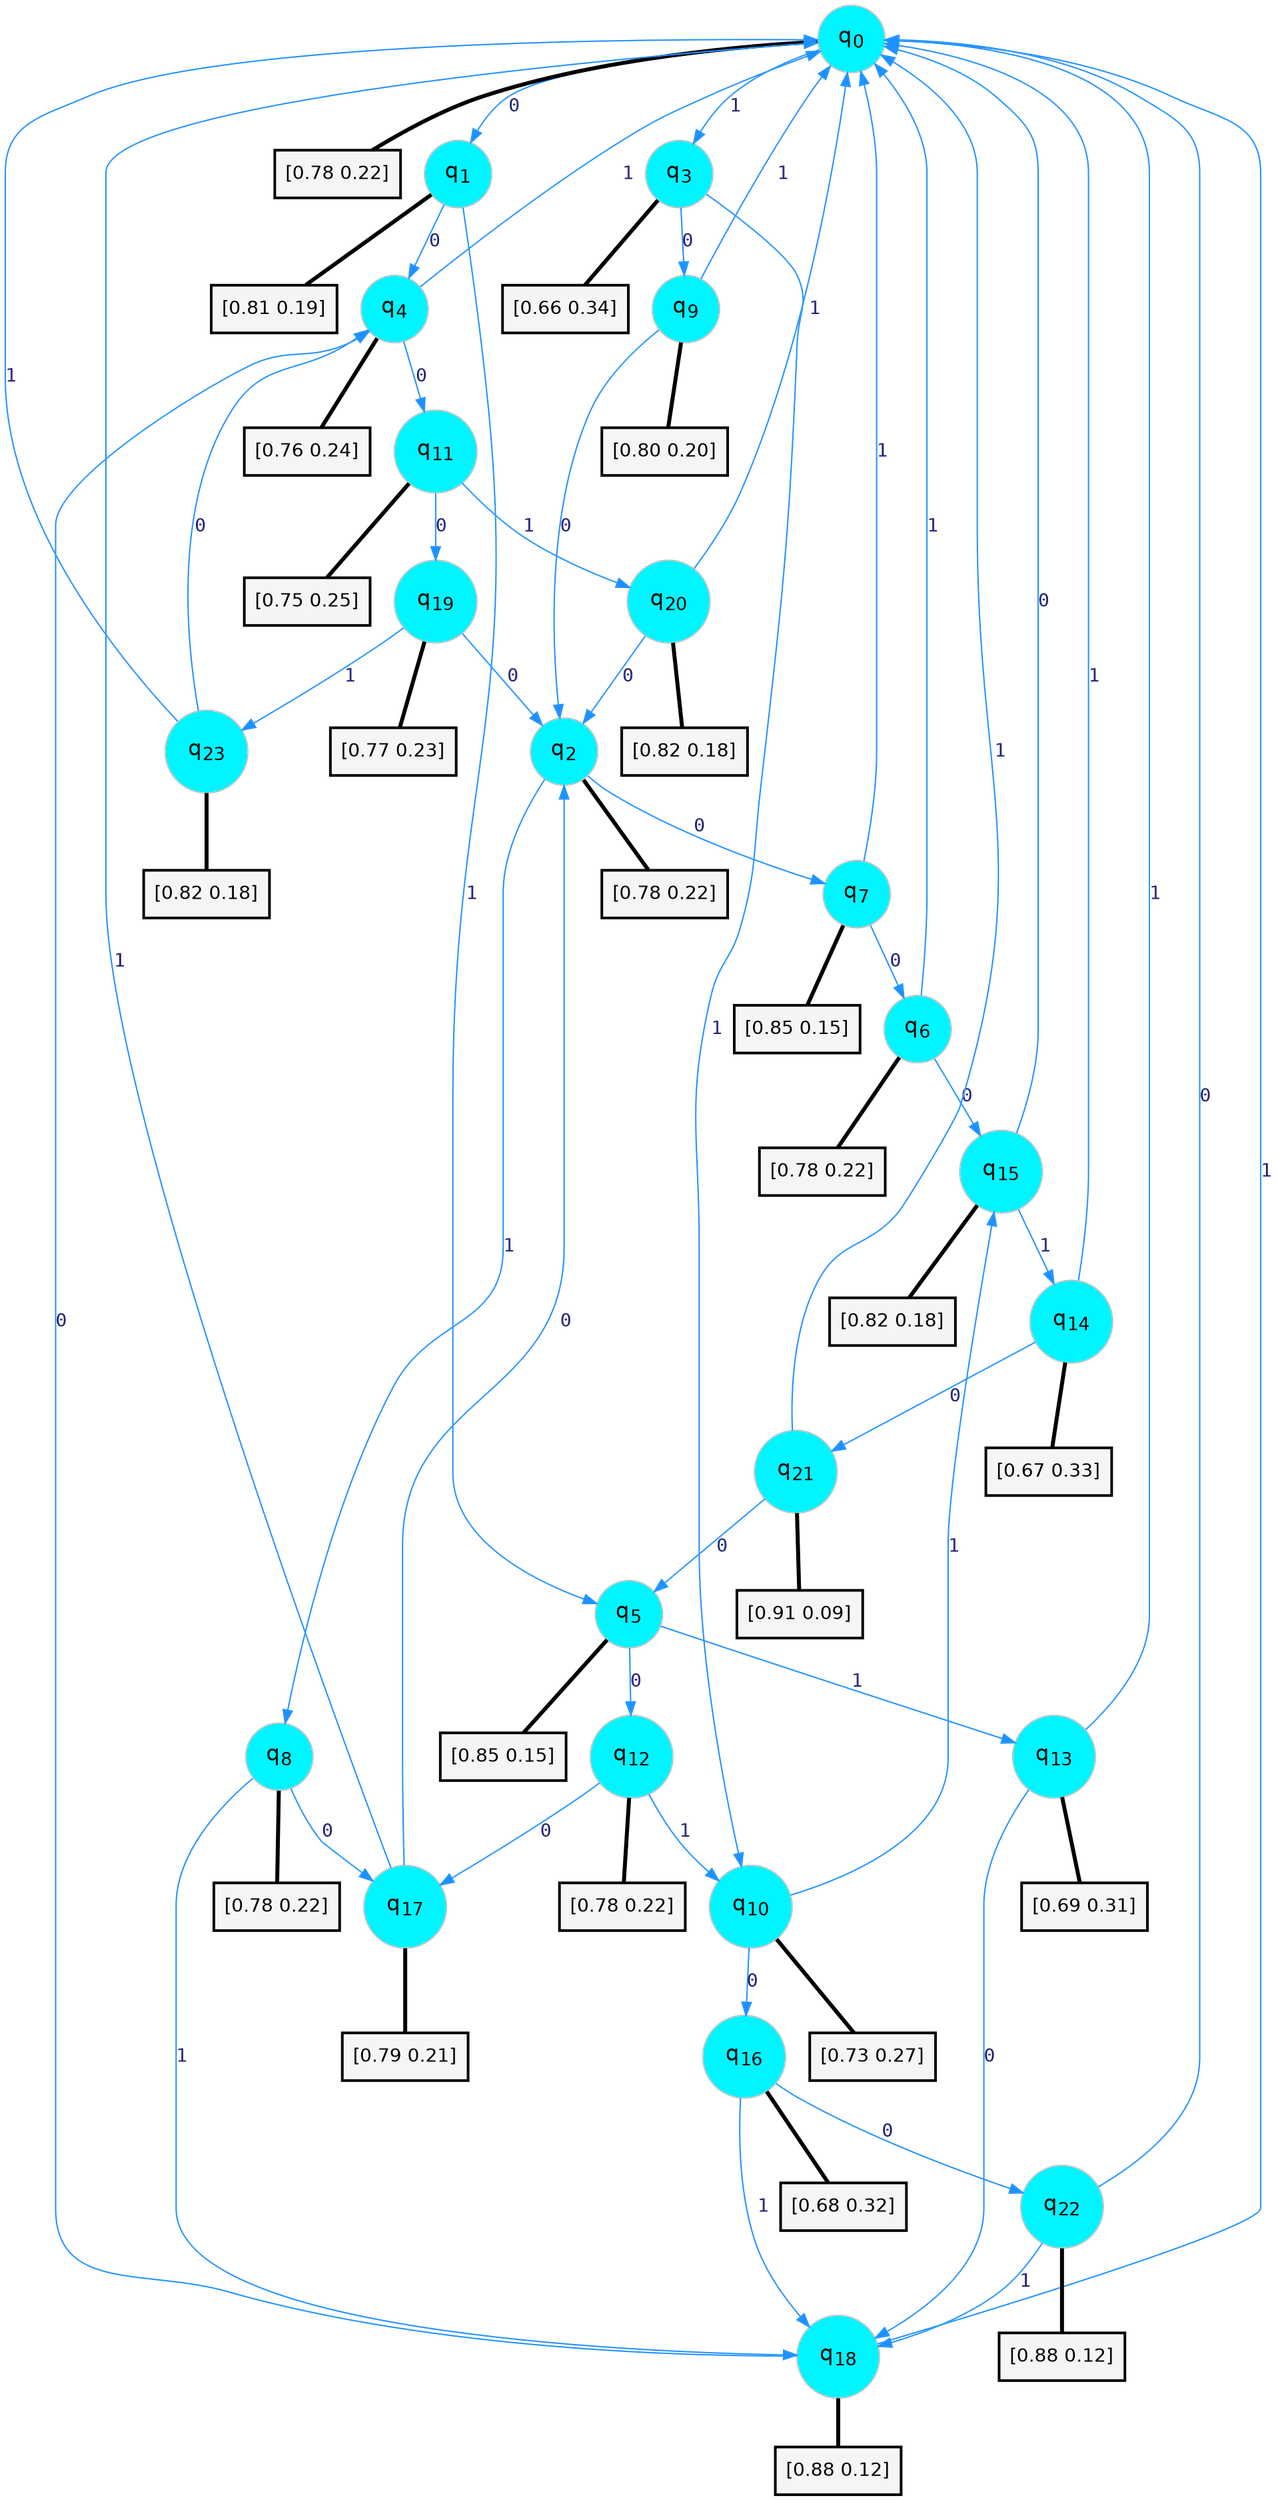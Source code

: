 digraph G {
graph [
bgcolor=transparent, dpi=300, rankdir=TD, size="40,25"];
node [
color=gray, fillcolor=turquoise1, fontcolor=black, fontname=Helvetica, fontsize=16, fontweight=bold, shape=circle, style=filled];
edge [
arrowsize=1, color=dodgerblue1, fontcolor=midnightblue, fontname=courier, fontweight=bold, penwidth=1, style=solid, weight=20];
0[label=<q<SUB>0</SUB>>];
1[label=<q<SUB>1</SUB>>];
2[label=<q<SUB>2</SUB>>];
3[label=<q<SUB>3</SUB>>];
4[label=<q<SUB>4</SUB>>];
5[label=<q<SUB>5</SUB>>];
6[label=<q<SUB>6</SUB>>];
7[label=<q<SUB>7</SUB>>];
8[label=<q<SUB>8</SUB>>];
9[label=<q<SUB>9</SUB>>];
10[label=<q<SUB>10</SUB>>];
11[label=<q<SUB>11</SUB>>];
12[label=<q<SUB>12</SUB>>];
13[label=<q<SUB>13</SUB>>];
14[label=<q<SUB>14</SUB>>];
15[label=<q<SUB>15</SUB>>];
16[label=<q<SUB>16</SUB>>];
17[label=<q<SUB>17</SUB>>];
18[label=<q<SUB>18</SUB>>];
19[label=<q<SUB>19</SUB>>];
20[label=<q<SUB>20</SUB>>];
21[label=<q<SUB>21</SUB>>];
22[label=<q<SUB>22</SUB>>];
23[label=<q<SUB>23</SUB>>];
24[label="[0.78 0.22]", shape=box,fontcolor=black, fontname=Helvetica, fontsize=14, penwidth=2, fillcolor=whitesmoke,color=black];
25[label="[0.81 0.19]", shape=box,fontcolor=black, fontname=Helvetica, fontsize=14, penwidth=2, fillcolor=whitesmoke,color=black];
26[label="[0.78 0.22]", shape=box,fontcolor=black, fontname=Helvetica, fontsize=14, penwidth=2, fillcolor=whitesmoke,color=black];
27[label="[0.66 0.34]", shape=box,fontcolor=black, fontname=Helvetica, fontsize=14, penwidth=2, fillcolor=whitesmoke,color=black];
28[label="[0.76 0.24]", shape=box,fontcolor=black, fontname=Helvetica, fontsize=14, penwidth=2, fillcolor=whitesmoke,color=black];
29[label="[0.85 0.15]", shape=box,fontcolor=black, fontname=Helvetica, fontsize=14, penwidth=2, fillcolor=whitesmoke,color=black];
30[label="[0.78 0.22]", shape=box,fontcolor=black, fontname=Helvetica, fontsize=14, penwidth=2, fillcolor=whitesmoke,color=black];
31[label="[0.85 0.15]", shape=box,fontcolor=black, fontname=Helvetica, fontsize=14, penwidth=2, fillcolor=whitesmoke,color=black];
32[label="[0.78 0.22]", shape=box,fontcolor=black, fontname=Helvetica, fontsize=14, penwidth=2, fillcolor=whitesmoke,color=black];
33[label="[0.80 0.20]", shape=box,fontcolor=black, fontname=Helvetica, fontsize=14, penwidth=2, fillcolor=whitesmoke,color=black];
34[label="[0.73 0.27]", shape=box,fontcolor=black, fontname=Helvetica, fontsize=14, penwidth=2, fillcolor=whitesmoke,color=black];
35[label="[0.75 0.25]", shape=box,fontcolor=black, fontname=Helvetica, fontsize=14, penwidth=2, fillcolor=whitesmoke,color=black];
36[label="[0.78 0.22]", shape=box,fontcolor=black, fontname=Helvetica, fontsize=14, penwidth=2, fillcolor=whitesmoke,color=black];
37[label="[0.69 0.31]", shape=box,fontcolor=black, fontname=Helvetica, fontsize=14, penwidth=2, fillcolor=whitesmoke,color=black];
38[label="[0.67 0.33]", shape=box,fontcolor=black, fontname=Helvetica, fontsize=14, penwidth=2, fillcolor=whitesmoke,color=black];
39[label="[0.82 0.18]", shape=box,fontcolor=black, fontname=Helvetica, fontsize=14, penwidth=2, fillcolor=whitesmoke,color=black];
40[label="[0.68 0.32]", shape=box,fontcolor=black, fontname=Helvetica, fontsize=14, penwidth=2, fillcolor=whitesmoke,color=black];
41[label="[0.79 0.21]", shape=box,fontcolor=black, fontname=Helvetica, fontsize=14, penwidth=2, fillcolor=whitesmoke,color=black];
42[label="[0.88 0.12]", shape=box,fontcolor=black, fontname=Helvetica, fontsize=14, penwidth=2, fillcolor=whitesmoke,color=black];
43[label="[0.77 0.23]", shape=box,fontcolor=black, fontname=Helvetica, fontsize=14, penwidth=2, fillcolor=whitesmoke,color=black];
44[label="[0.82 0.18]", shape=box,fontcolor=black, fontname=Helvetica, fontsize=14, penwidth=2, fillcolor=whitesmoke,color=black];
45[label="[0.91 0.09]", shape=box,fontcolor=black, fontname=Helvetica, fontsize=14, penwidth=2, fillcolor=whitesmoke,color=black];
46[label="[0.88 0.12]", shape=box,fontcolor=black, fontname=Helvetica, fontsize=14, penwidth=2, fillcolor=whitesmoke,color=black];
47[label="[0.82 0.18]", shape=box,fontcolor=black, fontname=Helvetica, fontsize=14, penwidth=2, fillcolor=whitesmoke,color=black];
0->1 [label=0];
0->3 [label=1];
0->24 [arrowhead=none, penwidth=3,color=black];
1->4 [label=0];
1->5 [label=1];
1->25 [arrowhead=none, penwidth=3,color=black];
2->7 [label=0];
2->8 [label=1];
2->26 [arrowhead=none, penwidth=3,color=black];
3->9 [label=0];
3->10 [label=1];
3->27 [arrowhead=none, penwidth=3,color=black];
4->11 [label=0];
4->0 [label=1];
4->28 [arrowhead=none, penwidth=3,color=black];
5->12 [label=0];
5->13 [label=1];
5->29 [arrowhead=none, penwidth=3,color=black];
6->15 [label=0];
6->0 [label=1];
6->30 [arrowhead=none, penwidth=3,color=black];
7->6 [label=0];
7->0 [label=1];
7->31 [arrowhead=none, penwidth=3,color=black];
8->17 [label=0];
8->18 [label=1];
8->32 [arrowhead=none, penwidth=3,color=black];
9->2 [label=0];
9->0 [label=1];
9->33 [arrowhead=none, penwidth=3,color=black];
10->16 [label=0];
10->15 [label=1];
10->34 [arrowhead=none, penwidth=3,color=black];
11->19 [label=0];
11->20 [label=1];
11->35 [arrowhead=none, penwidth=3,color=black];
12->17 [label=0];
12->10 [label=1];
12->36 [arrowhead=none, penwidth=3,color=black];
13->18 [label=0];
13->0 [label=1];
13->37 [arrowhead=none, penwidth=3,color=black];
14->21 [label=0];
14->0 [label=1];
14->38 [arrowhead=none, penwidth=3,color=black];
15->0 [label=0];
15->14 [label=1];
15->39 [arrowhead=none, penwidth=3,color=black];
16->22 [label=0];
16->18 [label=1];
16->40 [arrowhead=none, penwidth=3,color=black];
17->2 [label=0];
17->0 [label=1];
17->41 [arrowhead=none, penwidth=3,color=black];
18->4 [label=0];
18->0 [label=1];
18->42 [arrowhead=none, penwidth=3,color=black];
19->2 [label=0];
19->23 [label=1];
19->43 [arrowhead=none, penwidth=3,color=black];
20->2 [label=0];
20->0 [label=1];
20->44 [arrowhead=none, penwidth=3,color=black];
21->5 [label=0];
21->0 [label=1];
21->45 [arrowhead=none, penwidth=3,color=black];
22->0 [label=0];
22->18 [label=1];
22->46 [arrowhead=none, penwidth=3,color=black];
23->4 [label=0];
23->0 [label=1];
23->47 [arrowhead=none, penwidth=3,color=black];
}
